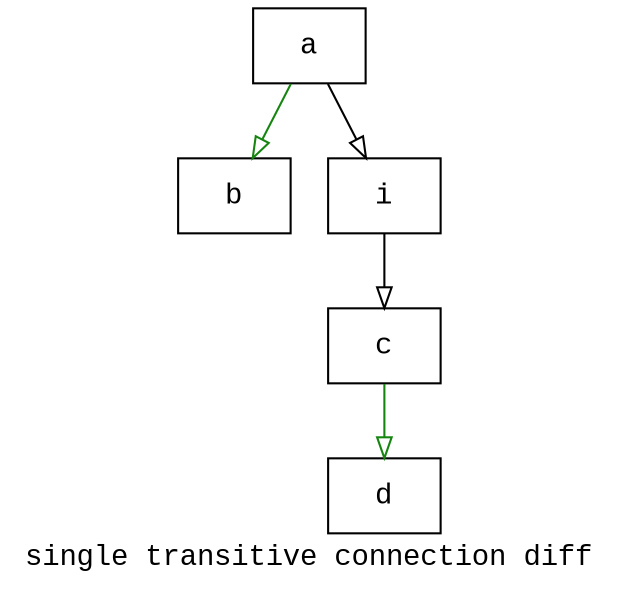 digraph D {
    label="single transitive connection diff";
    tooltip="single transitive connection diff";
    bgcolor="#ffffff";
    fontcolor="#000000";
    fontname="Courier New";
    
    node1 [color="#000000",fontcolor="#000000",fontname="Courier New",shape="rectangle",tooltip="a",label="a"]
    
    node2 [color="#000000",fontcolor="#000000",fontname="Courier New",shape="rectangle",tooltip="b",label="b"]
    
    node3 [color="#000000",fontcolor="#000000",fontname="Courier New",shape="rectangle",tooltip="c",label="c"]
    
    node4 [color="#000000",fontcolor="#000000",fontname="Courier New",shape="rectangle",tooltip="d",label="d"]
    
    node5 [color="#000000",fontcolor="#000000",fontname="Courier New",shape="rectangle",tooltip="i",label="i"]
    
    node1 -> node2 [arrowhead="empty",color="#158510",tooltip="a\n   ->\nb",]
    node1 -> node5 [arrowhead="empty",color="#000000",tooltip="a\n   ->\ni",]
    node3 -> node4 [arrowhead="empty",color="#158510",tooltip="c\n   ->\nd",]
    node5 -> node3 [arrowhead="empty",color="#000000",tooltip="i\n   ->\nc",]
}
